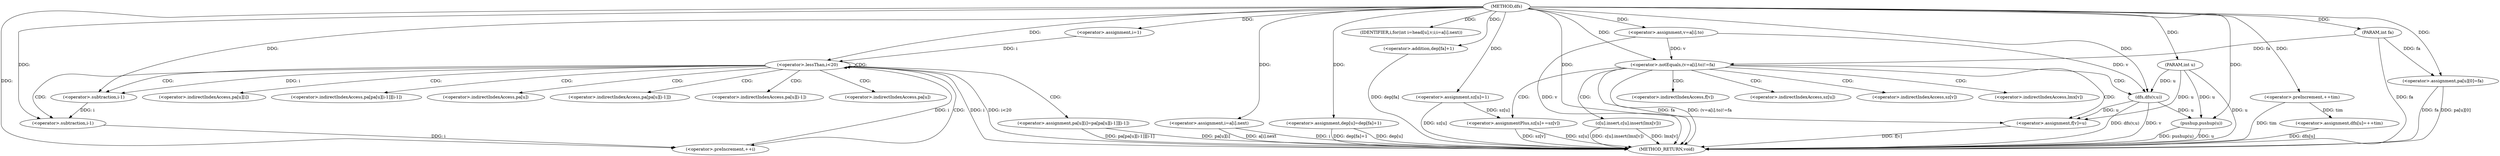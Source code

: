 digraph "dfs" {  
"1000665" [label = "(METHOD,dfs)" ]
"1000779" [label = "(METHOD_RETURN,void)" ]
"1000666" [label = "(PARAM,int u)" ]
"1000667" [label = "(PARAM,int fa)" ]
"1000777" [label = "(pushup,pushup(u))" ]
"1000670" [label = "(<operator>.assignment,pa[u][0]=fa)" ]
"1000701" [label = "(<operator>.assignment,i=1)" ]
"1000704" [label = "(<operator>.lessThan,i<20)" ]
"1000707" [label = "(<operator>.preIncrement,++i)" ]
"1000709" [label = "(<operator>.assignment,pa[u][i]=pa[pa[u][i-1]][i-1])" ]
"1000736" [label = "(IDENTIFIER,i,for(int i=head[u],v;i;i=a[i].next))" ]
"1000737" [label = "(<operator>.assignment,i=a[i].next)" ]
"1000678" [label = "(<operator>.assignment,dep[u]=dep[fa]+1)" ]
"1000745" [label = "(<operator>.notEquals,(v=a[i].to)!=fa)" ]
"1000688" [label = "(<operator>.assignment,dfn[u]=++tim)" ]
"1000694" [label = "(<operator>.assignment,sz[u]=1)" ]
"1000682" [label = "(<operator>.addition,dep[fa]+1)" ]
"1000725" [label = "(<operator>.subtraction,i-1)" ]
"1000746" [label = "(<operator>.assignment,v=a[i].to)" ]
"1000756" [label = "(<operator>.assignment,f[v]=u)" ]
"1000692" [label = "(<operator>.preIncrement,++tim)" ]
"1000762" [label = "(dfs,dfs(v,u))" ]
"1000722" [label = "(<operator>.subtraction,i-1)" ]
"1000766" [label = "(<operator>.assignmentPlus,sz[u]+=sz[v])" ]
"1000773" [label = "(c[u].insert,c[u].insert(lmx[v]))" ]
"1000710" [label = "(<operator>.indirectIndexAccess,pa[u][i])" ]
"1000715" [label = "(<operator>.indirectIndexAccess,pa[pa[u][i-1]][i-1])" ]
"1000711" [label = "(<operator>.indirectIndexAccess,pa[u])" ]
"1000716" [label = "(<operator>.indirectIndexAccess,pa[pa[u][i-1]])" ]
"1000718" [label = "(<operator>.indirectIndexAccess,pa[u][i-1])" ]
"1000719" [label = "(<operator>.indirectIndexAccess,pa[u])" ]
"1000757" [label = "(<operator>.indirectIndexAccess,f[v])" ]
"1000767" [label = "(<operator>.indirectIndexAccess,sz[u])" ]
"1000770" [label = "(<operator>.indirectIndexAccess,sz[v])" ]
"1000774" [label = "(<operator>.indirectIndexAccess,lmx[v])" ]
  "1000666" -> "1000779"  [ label = "DDG: u"] 
  "1000667" -> "1000779"  [ label = "DDG: fa"] 
  "1000670" -> "1000779"  [ label = "DDG: pa[u][0]"] 
  "1000670" -> "1000779"  [ label = "DDG: fa"] 
  "1000678" -> "1000779"  [ label = "DDG: dep[u]"] 
  "1000682" -> "1000779"  [ label = "DDG: dep[fa]"] 
  "1000678" -> "1000779"  [ label = "DDG: dep[fa]+1"] 
  "1000688" -> "1000779"  [ label = "DDG: dfn[u]"] 
  "1000694" -> "1000779"  [ label = "DDG: sz[u]"] 
  "1000704" -> "1000779"  [ label = "DDG: i"] 
  "1000704" -> "1000779"  [ label = "DDG: i<20"] 
  "1000777" -> "1000779"  [ label = "DDG: u"] 
  "1000777" -> "1000779"  [ label = "DDG: pushup(u)"] 
  "1000746" -> "1000779"  [ label = "DDG: v"] 
  "1000745" -> "1000779"  [ label = "DDG: fa"] 
  "1000745" -> "1000779"  [ label = "DDG: (v=a[i].to)!=fa"] 
  "1000756" -> "1000779"  [ label = "DDG: f[v]"] 
  "1000762" -> "1000779"  [ label = "DDG: v"] 
  "1000762" -> "1000779"  [ label = "DDG: dfs(v,u)"] 
  "1000766" -> "1000779"  [ label = "DDG: sz[u]"] 
  "1000766" -> "1000779"  [ label = "DDG: sz[v]"] 
  "1000773" -> "1000779"  [ label = "DDG: lmx[v]"] 
  "1000773" -> "1000779"  [ label = "DDG: c[u].insert(lmx[v])"] 
  "1000737" -> "1000779"  [ label = "DDG: i"] 
  "1000737" -> "1000779"  [ label = "DDG: a[i].next"] 
  "1000709" -> "1000779"  [ label = "DDG: pa[u][i]"] 
  "1000709" -> "1000779"  [ label = "DDG: pa[pa[u][i-1]][i-1]"] 
  "1000692" -> "1000779"  [ label = "DDG: tim"] 
  "1000665" -> "1000666"  [ label = "DDG: "] 
  "1000665" -> "1000667"  [ label = "DDG: "] 
  "1000667" -> "1000670"  [ label = "DDG: fa"] 
  "1000665" -> "1000670"  [ label = "DDG: "] 
  "1000665" -> "1000701"  [ label = "DDG: "] 
  "1000665" -> "1000736"  [ label = "DDG: "] 
  "1000762" -> "1000777"  [ label = "DDG: u"] 
  "1000666" -> "1000777"  [ label = "DDG: u"] 
  "1000665" -> "1000777"  [ label = "DDG: "] 
  "1000665" -> "1000678"  [ label = "DDG: "] 
  "1000701" -> "1000704"  [ label = "DDG: i"] 
  "1000707" -> "1000704"  [ label = "DDG: i"] 
  "1000665" -> "1000704"  [ label = "DDG: "] 
  "1000725" -> "1000707"  [ label = "DDG: i"] 
  "1000665" -> "1000707"  [ label = "DDG: "] 
  "1000665" -> "1000737"  [ label = "DDG: "] 
  "1000665" -> "1000694"  [ label = "DDG: "] 
  "1000746" -> "1000745"  [ label = "DDG: v"] 
  "1000667" -> "1000745"  [ label = "DDG: fa"] 
  "1000665" -> "1000745"  [ label = "DDG: "] 
  "1000665" -> "1000682"  [ label = "DDG: "] 
  "1000692" -> "1000688"  [ label = "DDG: tim"] 
  "1000722" -> "1000725"  [ label = "DDG: i"] 
  "1000665" -> "1000725"  [ label = "DDG: "] 
  "1000665" -> "1000746"  [ label = "DDG: "] 
  "1000762" -> "1000756"  [ label = "DDG: u"] 
  "1000666" -> "1000756"  [ label = "DDG: u"] 
  "1000665" -> "1000756"  [ label = "DDG: "] 
  "1000665" -> "1000692"  [ label = "DDG: "] 
  "1000704" -> "1000722"  [ label = "DDG: i"] 
  "1000665" -> "1000722"  [ label = "DDG: "] 
  "1000746" -> "1000762"  [ label = "DDG: v"] 
  "1000665" -> "1000762"  [ label = "DDG: "] 
  "1000666" -> "1000762"  [ label = "DDG: u"] 
  "1000694" -> "1000766"  [ label = "DDG: sz[u]"] 
  "1000704" -> "1000725"  [ label = "CDG: "] 
  "1000704" -> "1000718"  [ label = "CDG: "] 
  "1000704" -> "1000709"  [ label = "CDG: "] 
  "1000704" -> "1000704"  [ label = "CDG: "] 
  "1000704" -> "1000711"  [ label = "CDG: "] 
  "1000704" -> "1000707"  [ label = "CDG: "] 
  "1000704" -> "1000722"  [ label = "CDG: "] 
  "1000704" -> "1000710"  [ label = "CDG: "] 
  "1000704" -> "1000715"  [ label = "CDG: "] 
  "1000704" -> "1000719"  [ label = "CDG: "] 
  "1000704" -> "1000716"  [ label = "CDG: "] 
  "1000745" -> "1000774"  [ label = "CDG: "] 
  "1000745" -> "1000773"  [ label = "CDG: "] 
  "1000745" -> "1000767"  [ label = "CDG: "] 
  "1000745" -> "1000756"  [ label = "CDG: "] 
  "1000745" -> "1000770"  [ label = "CDG: "] 
  "1000745" -> "1000757"  [ label = "CDG: "] 
  "1000745" -> "1000762"  [ label = "CDG: "] 
  "1000745" -> "1000766"  [ label = "CDG: "] 
}
